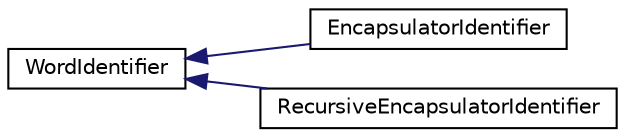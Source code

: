 digraph "Graphical Class Hierarchy"
{
  edge [fontname="Helvetica",fontsize="10",labelfontname="Helvetica",labelfontsize="10"];
  node [fontname="Helvetica",fontsize="10",shape=record];
  rankdir="LR";
  Node1 [label="WordIdentifier",height=0.2,width=0.4,color="black", fillcolor="white", style="filled",URL="$class_word_identifier.html"];
  Node1 -> Node2 [dir="back",color="midnightblue",fontsize="10",style="solid",fontname="Helvetica"];
  Node2 [label="EncapsulatorIdentifier",height=0.2,width=0.4,color="black", fillcolor="white", style="filled",URL="$class_encapsulator_identifier.html"];
  Node1 -> Node3 [dir="back",color="midnightblue",fontsize="10",style="solid",fontname="Helvetica"];
  Node3 [label="RecursiveEncapsulatorIdentifier",height=0.2,width=0.4,color="black", fillcolor="white", style="filled",URL="$class_recursive_encapsulator_identifier.html"];
}
